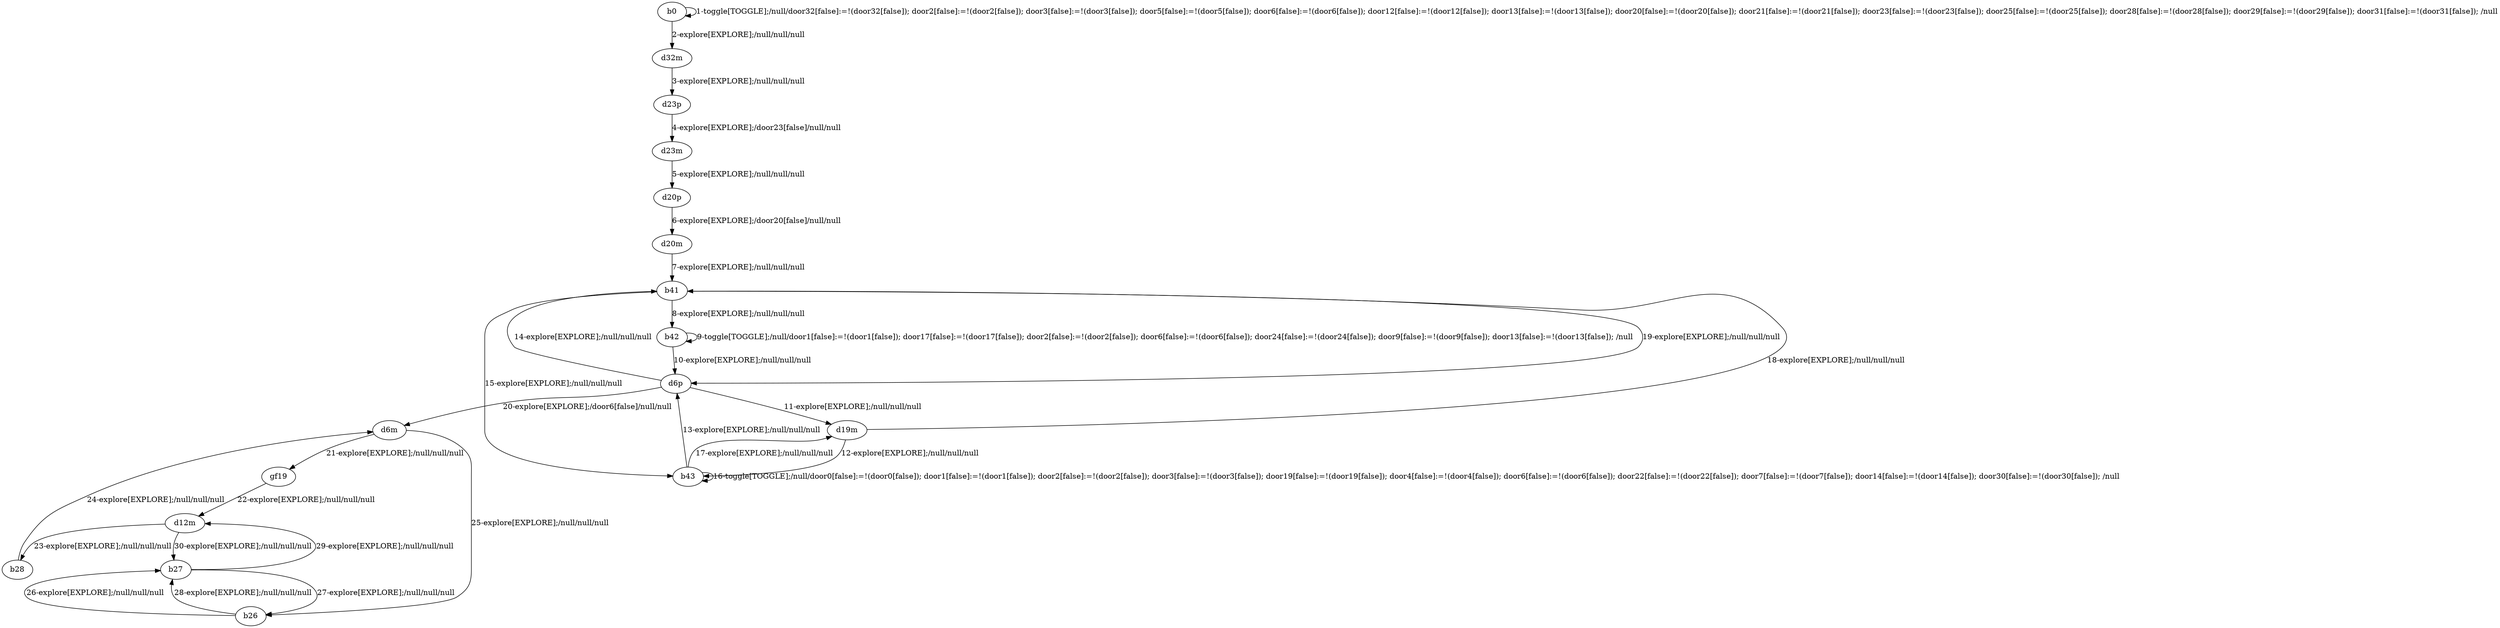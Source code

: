 # Total number of goals covered by this test: 7
# b26 --> b27
# gf19 --> d12m
# d6m --> gf19
# b42 --> d6p
# b41 --> b43
# b27 --> b26
# d12m --> b28

digraph g {
"b0" -> "b0" [label = "1-toggle[TOGGLE];/null/door32[false]:=!(door32[false]); door2[false]:=!(door2[false]); door3[false]:=!(door3[false]); door5[false]:=!(door5[false]); door6[false]:=!(door6[false]); door12[false]:=!(door12[false]); door13[false]:=!(door13[false]); door20[false]:=!(door20[false]); door21[false]:=!(door21[false]); door23[false]:=!(door23[false]); door25[false]:=!(door25[false]); door28[false]:=!(door28[false]); door29[false]:=!(door29[false]); door31[false]:=!(door31[false]); /null"];
"b0" -> "d32m" [label = "2-explore[EXPLORE];/null/null/null"];
"d32m" -> "d23p" [label = "3-explore[EXPLORE];/null/null/null"];
"d23p" -> "d23m" [label = "4-explore[EXPLORE];/door23[false]/null/null"];
"d23m" -> "d20p" [label = "5-explore[EXPLORE];/null/null/null"];
"d20p" -> "d20m" [label = "6-explore[EXPLORE];/door20[false]/null/null"];
"d20m" -> "b41" [label = "7-explore[EXPLORE];/null/null/null"];
"b41" -> "b42" [label = "8-explore[EXPLORE];/null/null/null"];
"b42" -> "b42" [label = "9-toggle[TOGGLE];/null/door1[false]:=!(door1[false]); door17[false]:=!(door17[false]); door2[false]:=!(door2[false]); door6[false]:=!(door6[false]); door24[false]:=!(door24[false]); door9[false]:=!(door9[false]); door13[false]:=!(door13[false]); /null"];
"b42" -> "d6p" [label = "10-explore[EXPLORE];/null/null/null"];
"d6p" -> "d19m" [label = "11-explore[EXPLORE];/null/null/null"];
"d19m" -> "b43" [label = "12-explore[EXPLORE];/null/null/null"];
"b43" -> "d6p" [label = "13-explore[EXPLORE];/null/null/null"];
"d6p" -> "b41" [label = "14-explore[EXPLORE];/null/null/null"];
"b41" -> "b43" [label = "15-explore[EXPLORE];/null/null/null"];
"b43" -> "b43" [label = "16-toggle[TOGGLE];/null/door0[false]:=!(door0[false]); door1[false]:=!(door1[false]); door2[false]:=!(door2[false]); door3[false]:=!(door3[false]); door19[false]:=!(door19[false]); door4[false]:=!(door4[false]); door6[false]:=!(door6[false]); door22[false]:=!(door22[false]); door7[false]:=!(door7[false]); door14[false]:=!(door14[false]); door30[false]:=!(door30[false]); /null"];
"b43" -> "d19m" [label = "17-explore[EXPLORE];/null/null/null"];
"d19m" -> "b41" [label = "18-explore[EXPLORE];/null/null/null"];
"b41" -> "d6p" [label = "19-explore[EXPLORE];/null/null/null"];
"d6p" -> "d6m" [label = "20-explore[EXPLORE];/door6[false]/null/null"];
"d6m" -> "gf19" [label = "21-explore[EXPLORE];/null/null/null"];
"gf19" -> "d12m" [label = "22-explore[EXPLORE];/null/null/null"];
"d12m" -> "b28" [label = "23-explore[EXPLORE];/null/null/null"];
"b28" -> "d6m" [label = "24-explore[EXPLORE];/null/null/null"];
"d6m" -> "b26" [label = "25-explore[EXPLORE];/null/null/null"];
"b26" -> "b27" [label = "26-explore[EXPLORE];/null/null/null"];
"b27" -> "b26" [label = "27-explore[EXPLORE];/null/null/null"];
"b26" -> "b27" [label = "28-explore[EXPLORE];/null/null/null"];
"b27" -> "d12m" [label = "29-explore[EXPLORE];/null/null/null"];
"d12m" -> "b27" [label = "30-explore[EXPLORE];/null/null/null"];
}